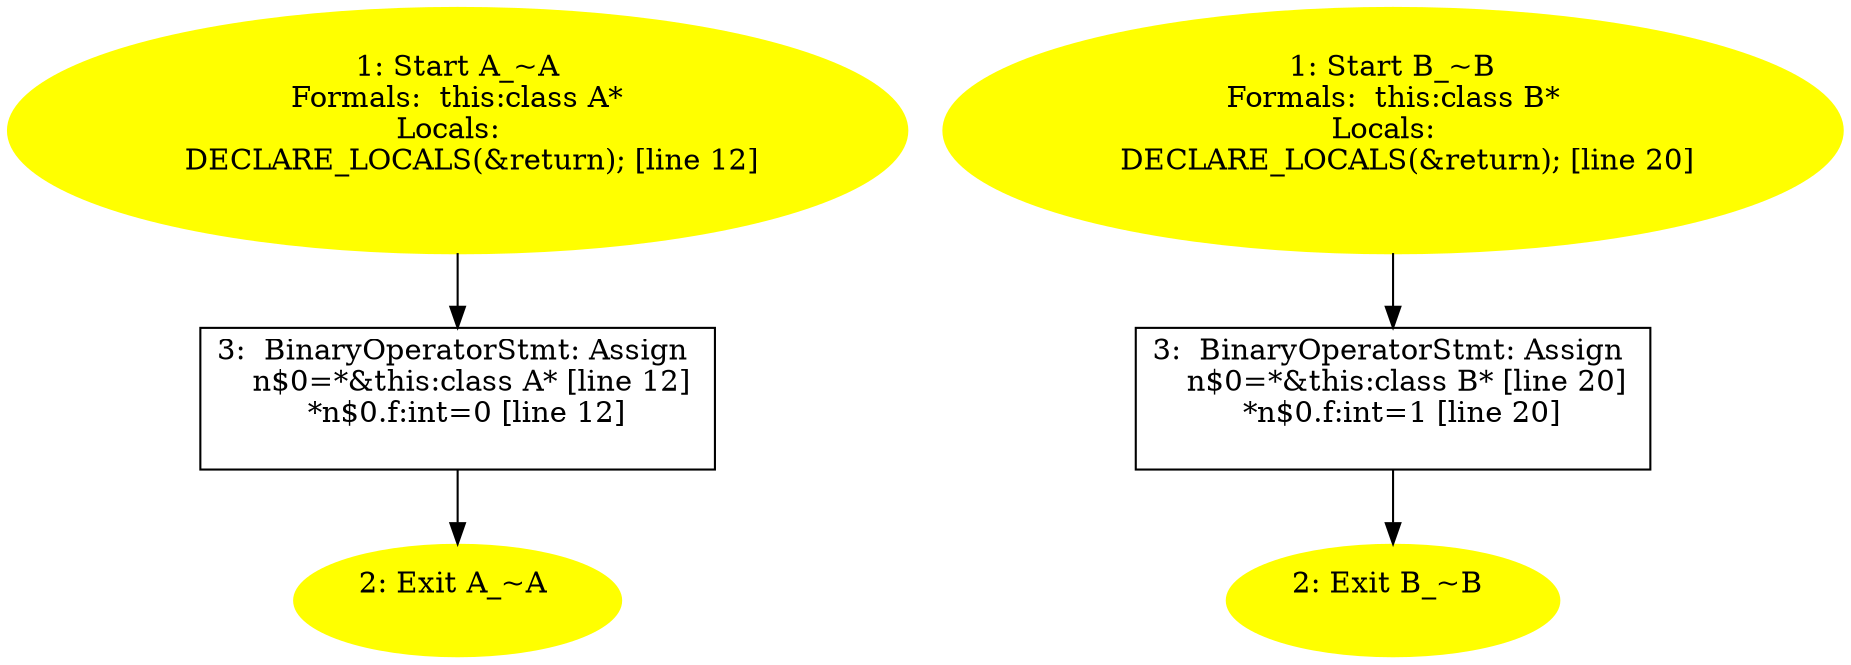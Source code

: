 /* @generated */
digraph iCFG {
"A_~A(_ZN1AD0Ev).8c02753d631046ed95b47845e91297b9_1" [label="1: Start A_~A\nFormals:  this:class A*\nLocals:  \n   DECLARE_LOCALS(&return); [line 12]\n " color=yellow style=filled]
	

	 "A_~A(_ZN1AD0Ev).8c02753d631046ed95b47845e91297b9_1" -> "A_~A(_ZN1AD0Ev).8c02753d631046ed95b47845e91297b9_3" ;
"A_~A(_ZN1AD0Ev).8c02753d631046ed95b47845e91297b9_2" [label="2: Exit A_~A \n  " color=yellow style=filled]
	

"A_~A(_ZN1AD0Ev).8c02753d631046ed95b47845e91297b9_3" [label="3:  BinaryOperatorStmt: Assign \n   n$0=*&this:class A* [line 12]\n  *n$0.f:int=0 [line 12]\n " shape="box"]
	

	 "A_~A(_ZN1AD0Ev).8c02753d631046ed95b47845e91297b9_3" -> "A_~A(_ZN1AD0Ev).8c02753d631046ed95b47845e91297b9_2" ;
"B_~B(_ZN1BD0Ev).9a30ff0f6f3a2cf1000c5ecdda36d53b_1" [label="1: Start B_~B\nFormals:  this:class B*\nLocals:  \n   DECLARE_LOCALS(&return); [line 20]\n " color=yellow style=filled]
	

	 "B_~B(_ZN1BD0Ev).9a30ff0f6f3a2cf1000c5ecdda36d53b_1" -> "B_~B(_ZN1BD0Ev).9a30ff0f6f3a2cf1000c5ecdda36d53b_3" ;
"B_~B(_ZN1BD0Ev).9a30ff0f6f3a2cf1000c5ecdda36d53b_2" [label="2: Exit B_~B \n  " color=yellow style=filled]
	

"B_~B(_ZN1BD0Ev).9a30ff0f6f3a2cf1000c5ecdda36d53b_3" [label="3:  BinaryOperatorStmt: Assign \n   n$0=*&this:class B* [line 20]\n  *n$0.f:int=1 [line 20]\n " shape="box"]
	

	 "B_~B(_ZN1BD0Ev).9a30ff0f6f3a2cf1000c5ecdda36d53b_3" -> "B_~B(_ZN1BD0Ev).9a30ff0f6f3a2cf1000c5ecdda36d53b_2" ;
}
